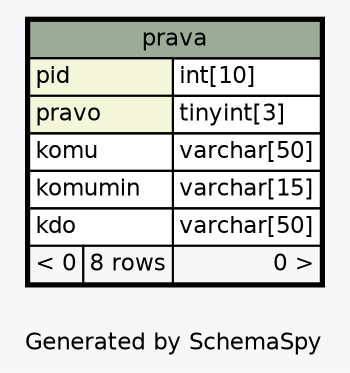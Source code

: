 // dot 2.38.0 on Mac OS X 10.9.4
// SchemaSpy rev 590
digraph "oneDegreeRelationshipsDiagram" {
  graph [
    rankdir="RL"
    bgcolor="#f7f7f7"
    label="\nGenerated by SchemaSpy"
    labeljust="l"
    nodesep="0.18"
    ranksep="0.46"
    fontname="Helvetica"
    fontsize="11"
  ];
  node [
    fontname="Helvetica"
    fontsize="11"
    shape="plaintext"
  ];
  edge [
    arrowsize="0.8"
  ];
  "prava" [
    label=<
    <TABLE BORDER="2" CELLBORDER="1" CELLSPACING="0" BGCOLOR="#ffffff">
      <TR><TD COLSPAN="3" BGCOLOR="#9bab96" ALIGN="CENTER">prava</TD></TR>
      <TR><TD PORT="pid" COLSPAN="2" BGCOLOR="#f4f7da" ALIGN="LEFT">pid</TD><TD PORT="pid.type" ALIGN="LEFT">int[10]</TD></TR>
      <TR><TD PORT="pravo" COLSPAN="2" BGCOLOR="#f4f7da" ALIGN="LEFT">pravo</TD><TD PORT="pravo.type" ALIGN="LEFT">tinyint[3]</TD></TR>
      <TR><TD PORT="komu" COLSPAN="2" ALIGN="LEFT">komu</TD><TD PORT="komu.type" ALIGN="LEFT">varchar[50]</TD></TR>
      <TR><TD PORT="komumin" COLSPAN="2" ALIGN="LEFT">komumin</TD><TD PORT="komumin.type" ALIGN="LEFT">varchar[15]</TD></TR>
      <TR><TD PORT="kdo" COLSPAN="2" ALIGN="LEFT">kdo</TD><TD PORT="kdo.type" ALIGN="LEFT">varchar[50]</TD></TR>
      <TR><TD ALIGN="LEFT" BGCOLOR="#f7f7f7">&lt; 0</TD><TD ALIGN="RIGHT" BGCOLOR="#f7f7f7">8 rows</TD><TD ALIGN="RIGHT" BGCOLOR="#f7f7f7">0 &gt;</TD></TR>
    </TABLE>>
    URL="prava.html"
    tooltip="prava"
  ];
}
